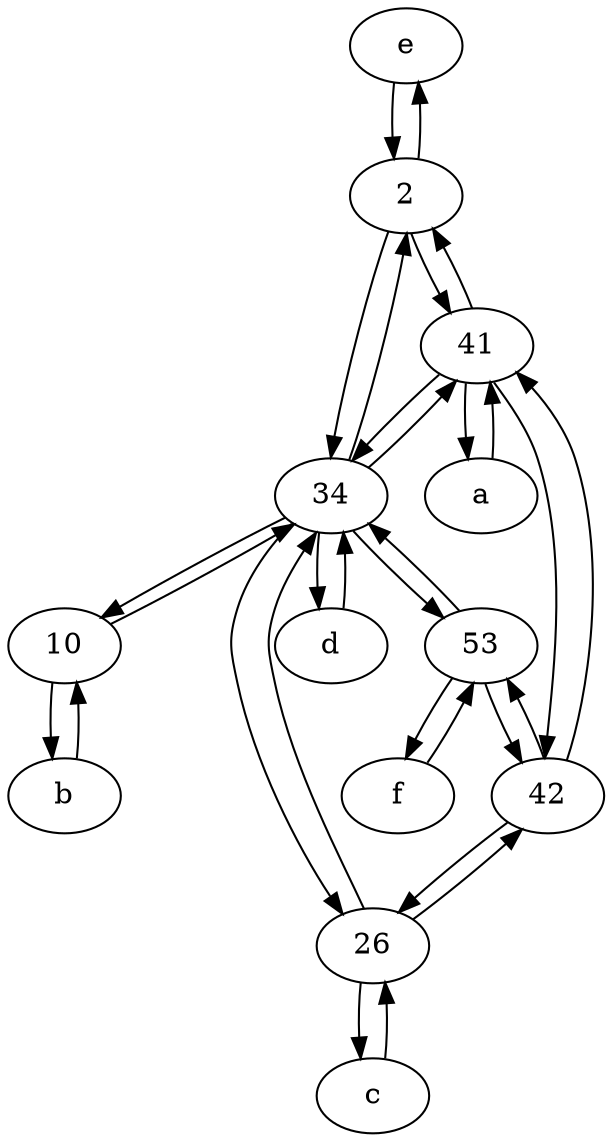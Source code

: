 digraph  {
	e [pos="30,50!"];
	53;
	10;
	34;
	42;
	26;
	2;
	b [pos="50,20!"];
	f [pos="15,45!"];
	d [pos="20,30!"];
	c [pos="20,10!"];
	a [pos="40,10!"];
	41;
	2 -> 34;
	34 -> 41;
	53 -> 42;
	f -> 53;
	a -> 41;
	34 -> d;
	41 -> 34;
	2 -> 41;
	42 -> 41;
	34 -> 2;
	10 -> b;
	34 -> 26;
	26 -> 34;
	34 -> 53;
	e -> 2;
	41 -> 42;
	10 -> 34;
	2 -> e;
	c -> 26;
	b -> 10;
	26 -> 42;
	d -> 34;
	53 -> 34;
	42 -> 26;
	41 -> 2;
	34 -> 10;
	53 -> f;
	42 -> 53;
	26 -> c;
	41 -> a;

	}